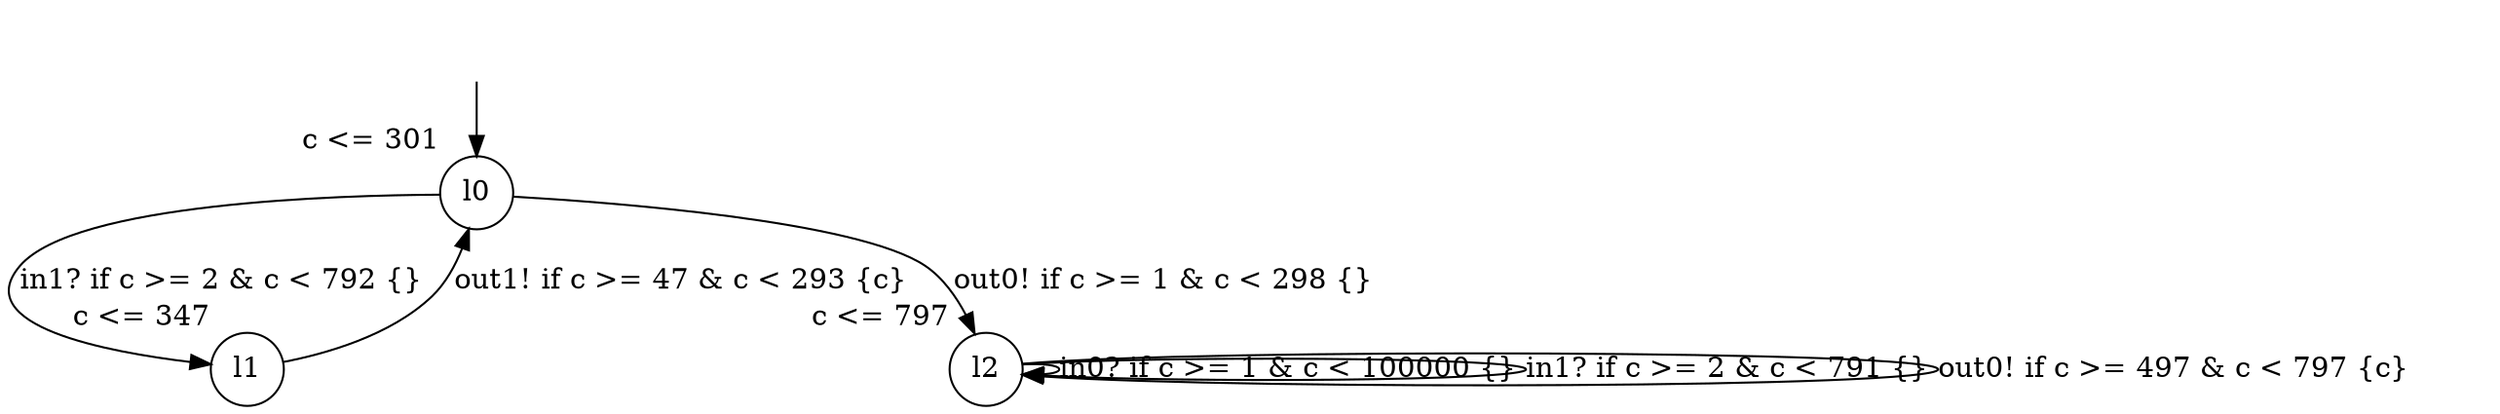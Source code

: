 digraph g {
__start0 [label="" shape="none"];
l0 [shape="circle" margin=0 label="l0", xlabel="c <= 301"];
l1 [shape="circle" margin=0 label="l1", xlabel="c <= 347"];
l2 [shape="circle" margin=0 label="l2", xlabel="c <= 797"];
l0 -> l2 [label="out0! if c >= 1 & c < 298 {} "];
l0 -> l1 [label="in1? if c >= 2 & c < 792 {} "];
l1 -> l0 [label="out1! if c >= 47 & c < 293 {c} "];
l2 -> l2 [label="in0? if c >= 1 & c < 100000 {} "];
l2 -> l2 [label="in1? if c >= 2 & c < 791 {} "];
l2 -> l2 [label="out0! if c >= 497 & c < 797 {c} "];
__start0 -> l0;
}
